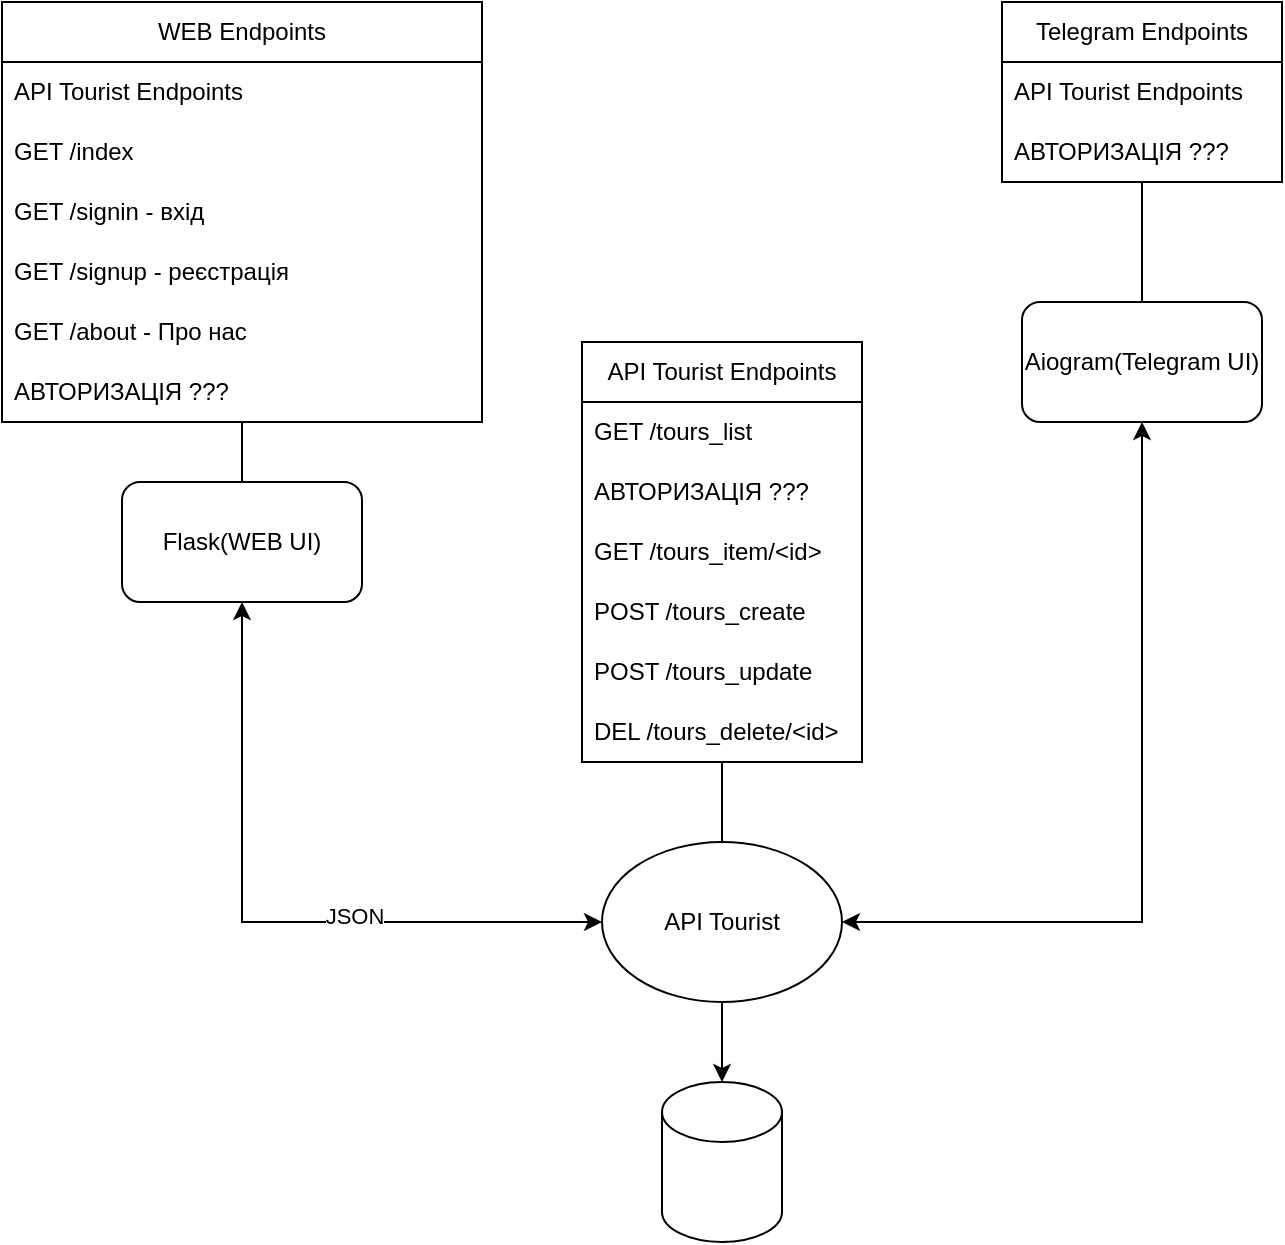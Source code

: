 <mxfile version="24.6.4" type="github">
  <diagram name="Сторінка-1" id="lJxNWKh9CDe1zumc04ai">
    <mxGraphModel dx="1119" dy="599" grid="1" gridSize="10" guides="1" tooltips="1" connect="1" arrows="1" fold="1" page="1" pageScale="1" pageWidth="827" pageHeight="1169" math="0" shadow="0">
      <root>
        <mxCell id="0" />
        <mxCell id="1" parent="0" />
        <mxCell id="kUHCYtQzrJtX1-ilOXfK-1" value="" style="shape=cylinder3;whiteSpace=wrap;html=1;boundedLbl=1;backgroundOutline=1;size=15;" vertex="1" parent="1">
          <mxGeometry x="350" y="560" width="60" height="80" as="geometry" />
        </mxCell>
        <mxCell id="kUHCYtQzrJtX1-ilOXfK-6" style="edgeStyle=orthogonalEdgeStyle;rounded=0;orthogonalLoop=1;jettySize=auto;html=1;" edge="1" parent="1" source="kUHCYtQzrJtX1-ilOXfK-5" target="kUHCYtQzrJtX1-ilOXfK-1">
          <mxGeometry relative="1" as="geometry">
            <Array as="points">
              <mxPoint x="390" y="610" />
            </Array>
          </mxGeometry>
        </mxCell>
        <mxCell id="kUHCYtQzrJtX1-ilOXfK-5" value="API Tourist" style="ellipse;whiteSpace=wrap;html=1;" vertex="1" parent="1">
          <mxGeometry x="320" y="440" width="120" height="80" as="geometry" />
        </mxCell>
        <mxCell id="kUHCYtQzrJtX1-ilOXfK-10" style="edgeStyle=orthogonalEdgeStyle;rounded=0;orthogonalLoop=1;jettySize=auto;html=1;startArrow=classic;startFill=1;" edge="1" parent="1" source="kUHCYtQzrJtX1-ilOXfK-9" target="kUHCYtQzrJtX1-ilOXfK-5">
          <mxGeometry relative="1" as="geometry">
            <Array as="points">
              <mxPoint x="140" y="480" />
            </Array>
          </mxGeometry>
        </mxCell>
        <mxCell id="kUHCYtQzrJtX1-ilOXfK-11" value="JSON" style="edgeLabel;html=1;align=center;verticalAlign=middle;resizable=0;points=[];" vertex="1" connectable="0" parent="kUHCYtQzrJtX1-ilOXfK-10">
          <mxGeometry x="0.271" y="3" relative="1" as="geometry">
            <mxPoint as="offset" />
          </mxGeometry>
        </mxCell>
        <mxCell id="kUHCYtQzrJtX1-ilOXfK-9" value="Flask(WEB UI)" style="rounded=1;whiteSpace=wrap;html=1;" vertex="1" parent="1">
          <mxGeometry x="80" y="260" width="120" height="60" as="geometry" />
        </mxCell>
        <mxCell id="kUHCYtQzrJtX1-ilOXfK-16" style="edgeStyle=orthogonalEdgeStyle;rounded=0;orthogonalLoop=1;jettySize=auto;html=1;startArrow=classic;startFill=1;" edge="1" parent="1" source="kUHCYtQzrJtX1-ilOXfK-14" target="kUHCYtQzrJtX1-ilOXfK-5">
          <mxGeometry relative="1" as="geometry">
            <Array as="points">
              <mxPoint x="590" y="480" />
            </Array>
          </mxGeometry>
        </mxCell>
        <mxCell id="kUHCYtQzrJtX1-ilOXfK-14" value="Aiogram(Telegram UI)" style="rounded=1;whiteSpace=wrap;html=1;" vertex="1" parent="1">
          <mxGeometry x="530" y="170" width="120" height="60" as="geometry" />
        </mxCell>
        <mxCell id="kUHCYtQzrJtX1-ilOXfK-23" style="edgeStyle=orthogonalEdgeStyle;rounded=0;orthogonalLoop=1;jettySize=auto;html=1;endArrow=none;endFill=0;" edge="1" parent="1" source="kUHCYtQzrJtX1-ilOXfK-17" target="kUHCYtQzrJtX1-ilOXfK-5">
          <mxGeometry relative="1" as="geometry">
            <Array as="points">
              <mxPoint x="380" y="360" />
              <mxPoint x="380" y="360" />
            </Array>
          </mxGeometry>
        </mxCell>
        <mxCell id="kUHCYtQzrJtX1-ilOXfK-17" value="API Tourist Endpoints" style="swimlane;fontStyle=0;childLayout=stackLayout;horizontal=1;startSize=30;horizontalStack=0;resizeParent=1;resizeParentMax=0;resizeLast=0;collapsible=1;marginBottom=0;whiteSpace=wrap;html=1;" vertex="1" parent="1">
          <mxGeometry x="310" y="190" width="140" height="210" as="geometry" />
        </mxCell>
        <mxCell id="kUHCYtQzrJtX1-ilOXfK-18" value="GET /tours_list&amp;nbsp;&amp;nbsp;" style="text;strokeColor=none;fillColor=none;align=left;verticalAlign=middle;spacingLeft=4;spacingRight=4;overflow=hidden;points=[[0,0.5],[1,0.5]];portConstraint=eastwest;rotatable=0;whiteSpace=wrap;html=1;" vertex="1" parent="kUHCYtQzrJtX1-ilOXfK-17">
          <mxGeometry y="30" width="140" height="30" as="geometry" />
        </mxCell>
        <mxCell id="kUHCYtQzrJtX1-ilOXfK-45" value="АВТОРИЗАЦІЯ ???" style="text;strokeColor=none;fillColor=none;align=left;verticalAlign=middle;spacingLeft=4;spacingRight=4;overflow=hidden;points=[[0,0.5],[1,0.5]];portConstraint=eastwest;rotatable=0;whiteSpace=wrap;html=1;" vertex="1" parent="kUHCYtQzrJtX1-ilOXfK-17">
          <mxGeometry y="60" width="140" height="30" as="geometry" />
        </mxCell>
        <mxCell id="kUHCYtQzrJtX1-ilOXfK-19" value="GET /tours_item/&amp;lt;id&amp;gt;&amp;nbsp;&amp;nbsp;" style="text;strokeColor=none;fillColor=none;align=left;verticalAlign=middle;spacingLeft=4;spacingRight=4;overflow=hidden;points=[[0,0.5],[1,0.5]];portConstraint=eastwest;rotatable=0;whiteSpace=wrap;html=1;" vertex="1" parent="kUHCYtQzrJtX1-ilOXfK-17">
          <mxGeometry y="90" width="140" height="30" as="geometry" />
        </mxCell>
        <mxCell id="kUHCYtQzrJtX1-ilOXfK-20" value="POST /tours_create" style="text;strokeColor=none;fillColor=none;align=left;verticalAlign=middle;spacingLeft=4;spacingRight=4;overflow=hidden;points=[[0,0.5],[1,0.5]];portConstraint=eastwest;rotatable=0;whiteSpace=wrap;html=1;" vertex="1" parent="kUHCYtQzrJtX1-ilOXfK-17">
          <mxGeometry y="120" width="140" height="30" as="geometry" />
        </mxCell>
        <mxCell id="kUHCYtQzrJtX1-ilOXfK-21" value="POST /tours_update" style="text;strokeColor=none;fillColor=none;align=left;verticalAlign=middle;spacingLeft=4;spacingRight=4;overflow=hidden;points=[[0,0.5],[1,0.5]];portConstraint=eastwest;rotatable=0;whiteSpace=wrap;html=1;" vertex="1" parent="kUHCYtQzrJtX1-ilOXfK-17">
          <mxGeometry y="150" width="140" height="30" as="geometry" />
        </mxCell>
        <mxCell id="kUHCYtQzrJtX1-ilOXfK-22" value="DEL /tours_delete/&amp;lt;id&amp;gt;" style="text;strokeColor=none;fillColor=none;align=left;verticalAlign=middle;spacingLeft=4;spacingRight=4;overflow=hidden;points=[[0,0.5],[1,0.5]];portConstraint=eastwest;rotatable=0;whiteSpace=wrap;html=1;" vertex="1" parent="kUHCYtQzrJtX1-ilOXfK-17">
          <mxGeometry y="180" width="140" height="30" as="geometry" />
        </mxCell>
        <mxCell id="kUHCYtQzrJtX1-ilOXfK-30" style="edgeStyle=orthogonalEdgeStyle;rounded=0;orthogonalLoop=1;jettySize=auto;html=1;endArrow=none;endFill=0;" edge="1" parent="1" source="kUHCYtQzrJtX1-ilOXfK-24" target="kUHCYtQzrJtX1-ilOXfK-9">
          <mxGeometry relative="1" as="geometry" />
        </mxCell>
        <mxCell id="kUHCYtQzrJtX1-ilOXfK-24" value="WEB Endpoints" style="swimlane;fontStyle=0;childLayout=stackLayout;horizontal=1;startSize=30;horizontalStack=0;resizeParent=1;resizeParentMax=0;resizeLast=0;collapsible=1;marginBottom=0;whiteSpace=wrap;html=1;" vertex="1" parent="1">
          <mxGeometry x="20" y="20" width="240" height="210" as="geometry" />
        </mxCell>
        <mxCell id="kUHCYtQzrJtX1-ilOXfK-38" value="&lt;span style=&quot;text-align: center;&quot;&gt;API Tourist Endpoints&lt;/span&gt;" style="text;strokeColor=none;fillColor=none;align=left;verticalAlign=middle;spacingLeft=4;spacingRight=4;overflow=hidden;points=[[0,0.5],[1,0.5]];portConstraint=eastwest;rotatable=0;whiteSpace=wrap;html=1;" vertex="1" parent="kUHCYtQzrJtX1-ilOXfK-24">
          <mxGeometry y="30" width="240" height="30" as="geometry" />
        </mxCell>
        <mxCell id="kUHCYtQzrJtX1-ilOXfK-39" value="GET /index" style="text;strokeColor=none;fillColor=none;align=left;verticalAlign=middle;spacingLeft=4;spacingRight=4;overflow=hidden;points=[[0,0.5],[1,0.5]];portConstraint=eastwest;rotatable=0;whiteSpace=wrap;html=1;" vertex="1" parent="kUHCYtQzrJtX1-ilOXfK-24">
          <mxGeometry y="60" width="240" height="30" as="geometry" />
        </mxCell>
        <mxCell id="kUHCYtQzrJtX1-ilOXfK-40" value="GET /signin - вхід" style="text;strokeColor=none;fillColor=none;align=left;verticalAlign=middle;spacingLeft=4;spacingRight=4;overflow=hidden;points=[[0,0.5],[1,0.5]];portConstraint=eastwest;rotatable=0;whiteSpace=wrap;html=1;" vertex="1" parent="kUHCYtQzrJtX1-ilOXfK-24">
          <mxGeometry y="90" width="240" height="30" as="geometry" />
        </mxCell>
        <mxCell id="kUHCYtQzrJtX1-ilOXfK-41" value="GET /signup - реєстрація" style="text;strokeColor=none;fillColor=none;align=left;verticalAlign=middle;spacingLeft=4;spacingRight=4;overflow=hidden;points=[[0,0.5],[1,0.5]];portConstraint=eastwest;rotatable=0;whiteSpace=wrap;html=1;" vertex="1" parent="kUHCYtQzrJtX1-ilOXfK-24">
          <mxGeometry y="120" width="240" height="30" as="geometry" />
        </mxCell>
        <mxCell id="kUHCYtQzrJtX1-ilOXfK-43" value="GET /about - Про нас" style="text;strokeColor=none;fillColor=none;align=left;verticalAlign=middle;spacingLeft=4;spacingRight=4;overflow=hidden;points=[[0,0.5],[1,0.5]];portConstraint=eastwest;rotatable=0;whiteSpace=wrap;html=1;" vertex="1" parent="kUHCYtQzrJtX1-ilOXfK-24">
          <mxGeometry y="150" width="240" height="30" as="geometry" />
        </mxCell>
        <mxCell id="kUHCYtQzrJtX1-ilOXfK-44" value="АВТОРИЗАЦІЯ ???" style="text;strokeColor=none;fillColor=none;align=left;verticalAlign=middle;spacingLeft=4;spacingRight=4;overflow=hidden;points=[[0,0.5],[1,0.5]];portConstraint=eastwest;rotatable=0;whiteSpace=wrap;html=1;" vertex="1" parent="kUHCYtQzrJtX1-ilOXfK-24">
          <mxGeometry y="180" width="240" height="30" as="geometry" />
        </mxCell>
        <mxCell id="kUHCYtQzrJtX1-ilOXfK-37" style="edgeStyle=orthogonalEdgeStyle;rounded=0;orthogonalLoop=1;jettySize=auto;html=1;endArrow=none;endFill=0;" edge="1" parent="1" source="kUHCYtQzrJtX1-ilOXfK-31" target="kUHCYtQzrJtX1-ilOXfK-14">
          <mxGeometry relative="1" as="geometry" />
        </mxCell>
        <mxCell id="kUHCYtQzrJtX1-ilOXfK-31" value="Telegram Endpoints" style="swimlane;fontStyle=0;childLayout=stackLayout;horizontal=1;startSize=30;horizontalStack=0;resizeParent=1;resizeParentMax=0;resizeLast=0;collapsible=1;marginBottom=0;whiteSpace=wrap;html=1;" vertex="1" parent="1">
          <mxGeometry x="520" y="20" width="140" height="90" as="geometry" />
        </mxCell>
        <mxCell id="kUHCYtQzrJtX1-ilOXfK-32" value="API Tourist Endpoints" style="text;strokeColor=none;fillColor=none;align=left;verticalAlign=middle;spacingLeft=4;spacingRight=4;overflow=hidden;points=[[0,0.5],[1,0.5]];portConstraint=eastwest;rotatable=0;whiteSpace=wrap;html=1;" vertex="1" parent="kUHCYtQzrJtX1-ilOXfK-31">
          <mxGeometry y="30" width="140" height="30" as="geometry" />
        </mxCell>
        <mxCell id="kUHCYtQzrJtX1-ilOXfK-33" value="АВТОРИЗАЦІЯ ???" style="text;strokeColor=none;fillColor=none;align=left;verticalAlign=middle;spacingLeft=4;spacingRight=4;overflow=hidden;points=[[0,0.5],[1,0.5]];portConstraint=eastwest;rotatable=0;whiteSpace=wrap;html=1;" vertex="1" parent="kUHCYtQzrJtX1-ilOXfK-31">
          <mxGeometry y="60" width="140" height="30" as="geometry" />
        </mxCell>
      </root>
    </mxGraphModel>
  </diagram>
</mxfile>
